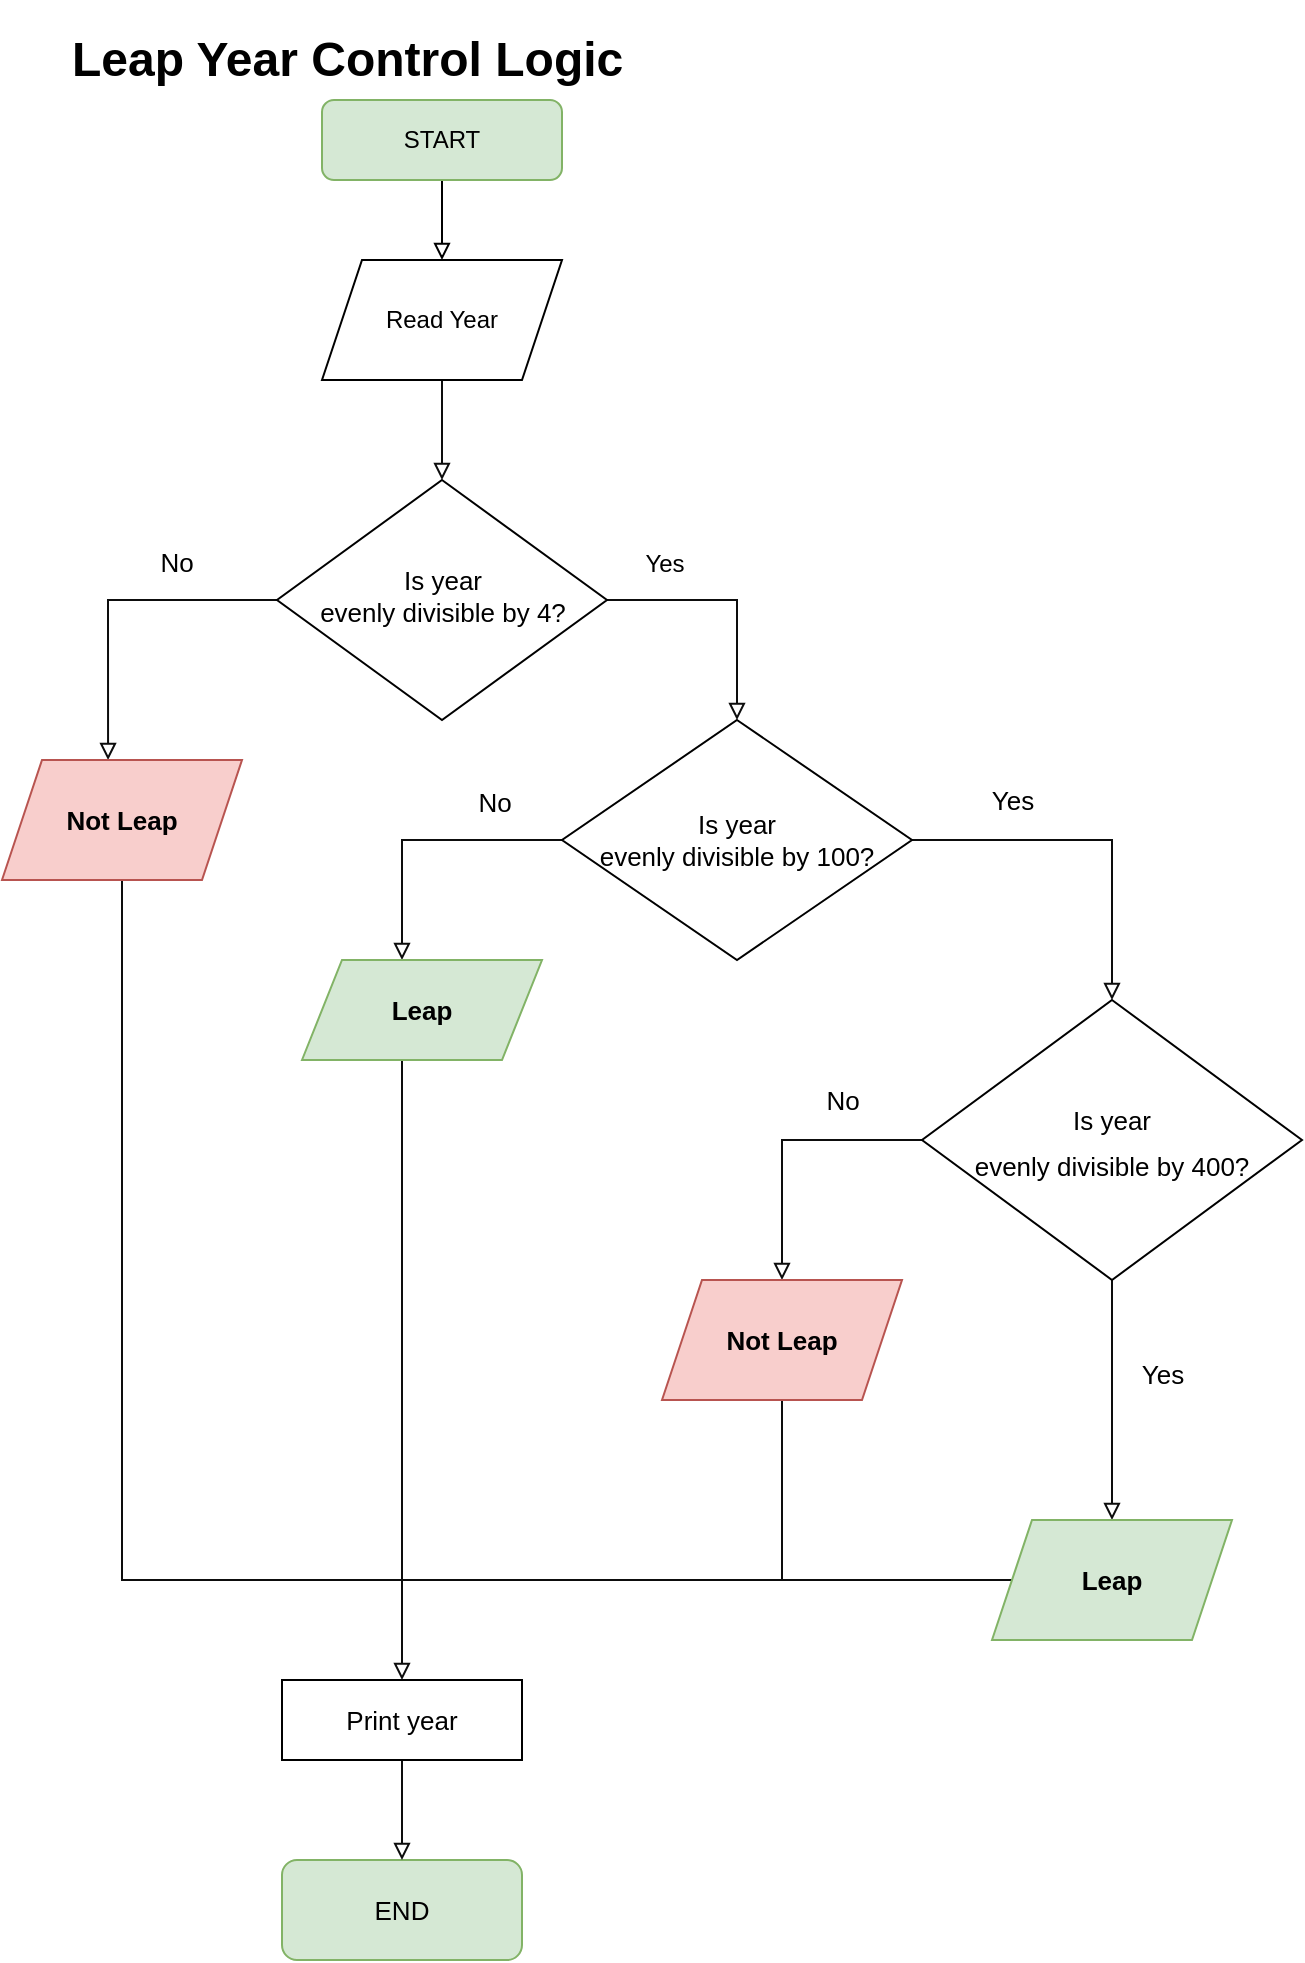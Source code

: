 <mxfile version="20.8.3" type="github">
  <diagram id="C5RBs43oDa-KdzZeNtuy" name="Page-1">
    <mxGraphModel dx="866" dy="446" grid="1" gridSize="10" guides="1" tooltips="1" connect="1" arrows="1" fold="1" page="1" pageScale="1" pageWidth="827" pageHeight="1169" math="0" shadow="0">
      <root>
        <mxCell id="WIyWlLk6GJQsqaUBKTNV-0" />
        <mxCell id="WIyWlLk6GJQsqaUBKTNV-1" parent="WIyWlLk6GJQsqaUBKTNV-0" />
        <mxCell id="WIyWlLk6GJQsqaUBKTNV-2" value="" style="rounded=0;html=1;jettySize=auto;orthogonalLoop=1;fontSize=11;endArrow=block;endFill=0;strokeWidth=1;shadow=0;labelBackgroundColor=none;edgeStyle=orthogonalEdgeStyle;entryX=0.5;entryY=0;entryDx=0;entryDy=0;" parent="WIyWlLk6GJQsqaUBKTNV-1" source="WIyWlLk6GJQsqaUBKTNV-3" target="xqR6QmnRrGzKomRSIS1O-1" edge="1">
          <mxGeometry relative="1" as="geometry">
            <mxPoint x="220" y="130" as="targetPoint" />
          </mxGeometry>
        </mxCell>
        <mxCell id="WIyWlLk6GJQsqaUBKTNV-3" value="START" style="rounded=1;whiteSpace=wrap;html=1;fontSize=12;glass=0;strokeWidth=1;shadow=0;fillColor=#d5e8d4;strokeColor=#82b366;" parent="WIyWlLk6GJQsqaUBKTNV-1" vertex="1">
          <mxGeometry x="230" y="50" width="120" height="40" as="geometry" />
        </mxCell>
        <mxCell id="xqR6QmnRrGzKomRSIS1O-24" style="edgeStyle=orthogonalEdgeStyle;rounded=0;orthogonalLoop=1;jettySize=auto;html=1;strokeColor=#0d0d0d;fontSize=19;endArrow=block;endFill=0;entryX=0.5;entryY=0;entryDx=0;entryDy=0;" edge="1" parent="WIyWlLk6GJQsqaUBKTNV-1" source="WIyWlLk6GJQsqaUBKTNV-6" target="xqR6QmnRrGzKomRSIS1O-9">
          <mxGeometry relative="1" as="geometry">
            <mxPoint x="460" y="300" as="targetPoint" />
            <Array as="points">
              <mxPoint x="438" y="300" />
            </Array>
          </mxGeometry>
        </mxCell>
        <mxCell id="xqR6QmnRrGzKomRSIS1O-25" value="&lt;font style=&quot;font-size: 12px;&quot;&gt;Yes&lt;/font&gt;" style="edgeLabel;html=1;align=center;verticalAlign=middle;resizable=0;points=[];fontSize=19;" vertex="1" connectable="0" parent="xqR6QmnRrGzKomRSIS1O-24">
          <mxGeometry x="0.248" y="1" relative="1" as="geometry">
            <mxPoint x="-38" y="-33" as="offset" />
          </mxGeometry>
        </mxCell>
        <mxCell id="xqR6QmnRrGzKomRSIS1O-26" style="edgeStyle=orthogonalEdgeStyle;rounded=0;orthogonalLoop=1;jettySize=auto;html=1;strokeColor=#0d0d0d;fontSize=19;endArrow=block;endFill=0;entryX=0.442;entryY=0;entryDx=0;entryDy=0;entryPerimeter=0;" edge="1" parent="WIyWlLk6GJQsqaUBKTNV-1" source="WIyWlLk6GJQsqaUBKTNV-6" target="xqR6QmnRrGzKomRSIS1O-35">
          <mxGeometry relative="1" as="geometry">
            <mxPoint x="103.04" y="380" as="targetPoint" />
          </mxGeometry>
        </mxCell>
        <mxCell id="xqR6QmnRrGzKomRSIS1O-27" value="&lt;font style=&quot;font-size: 13px;&quot;&gt;No&lt;/font&gt;" style="edgeLabel;html=1;align=center;verticalAlign=middle;resizable=0;points=[];fontSize=19;" vertex="1" connectable="0" parent="xqR6QmnRrGzKomRSIS1O-26">
          <mxGeometry x="-0.29" y="-1" relative="1" as="geometry">
            <mxPoint x="8" y="-19" as="offset" />
          </mxGeometry>
        </mxCell>
        <mxCell id="WIyWlLk6GJQsqaUBKTNV-6" value="&lt;font style=&quot;font-size: 13px;&quot;&gt;Is year &lt;br&gt;evenly divisible by 4?&lt;/font&gt;" style="rhombus;whiteSpace=wrap;html=1;shadow=0;fontFamily=Helvetica;fontSize=12;align=center;strokeWidth=1;spacing=6;spacingTop=-4;" parent="WIyWlLk6GJQsqaUBKTNV-1" vertex="1">
          <mxGeometry x="207.5" y="240" width="165" height="120" as="geometry" />
        </mxCell>
        <mxCell id="xqR6QmnRrGzKomRSIS1O-0" value="&lt;h1&gt;Leap Year Control Logic&lt;/h1&gt;" style="text;html=1;strokeColor=none;fillColor=none;spacing=5;spacingTop=-20;whiteSpace=wrap;overflow=hidden;rounded=0;" vertex="1" parent="WIyWlLk6GJQsqaUBKTNV-1">
          <mxGeometry x="100" y="10" width="340" height="40" as="geometry" />
        </mxCell>
        <mxCell id="xqR6QmnRrGzKomRSIS1O-2" value="" style="edgeStyle=orthogonalEdgeStyle;rounded=0;orthogonalLoop=1;jettySize=auto;html=1;strokeColor=#0d0d0d;endArrow=block;endFill=0;" edge="1" parent="WIyWlLk6GJQsqaUBKTNV-1" source="xqR6QmnRrGzKomRSIS1O-1" target="WIyWlLk6GJQsqaUBKTNV-6">
          <mxGeometry relative="1" as="geometry" />
        </mxCell>
        <mxCell id="xqR6QmnRrGzKomRSIS1O-1" value="Read Year" style="shape=parallelogram;perimeter=parallelogramPerimeter;whiteSpace=wrap;html=1;fixedSize=1;" vertex="1" parent="WIyWlLk6GJQsqaUBKTNV-1">
          <mxGeometry x="230" y="130" width="120" height="60" as="geometry" />
        </mxCell>
        <mxCell id="xqR6QmnRrGzKomRSIS1O-19" style="edgeStyle=orthogonalEdgeStyle;rounded=0;orthogonalLoop=1;jettySize=auto;html=1;strokeColor=#0d0d0d;fontSize=19;endArrow=block;endFill=0;" edge="1" parent="WIyWlLk6GJQsqaUBKTNV-1" source="xqR6QmnRrGzKomRSIS1O-9" target="xqR6QmnRrGzKomRSIS1O-30">
          <mxGeometry relative="1" as="geometry">
            <mxPoint x="610" y="550" as="targetPoint" />
            <Array as="points">
              <mxPoint x="625" y="420" />
            </Array>
          </mxGeometry>
        </mxCell>
        <mxCell id="xqR6QmnRrGzKomRSIS1O-32" value="Yes" style="edgeLabel;html=1;align=center;verticalAlign=middle;resizable=0;points=[];fontSize=13;" vertex="1" connectable="0" parent="xqR6QmnRrGzKomRSIS1O-19">
          <mxGeometry x="-0.333" relative="1" as="geometry">
            <mxPoint x="-10" y="-20" as="offset" />
          </mxGeometry>
        </mxCell>
        <mxCell id="xqR6QmnRrGzKomRSIS1O-28" style="edgeStyle=orthogonalEdgeStyle;rounded=0;orthogonalLoop=1;jettySize=auto;html=1;strokeColor=#0d0d0d;fontSize=19;endArrow=block;endFill=0;" edge="1" parent="WIyWlLk6GJQsqaUBKTNV-1" source="xqR6QmnRrGzKomRSIS1O-9" target="xqR6QmnRrGzKomRSIS1O-36">
          <mxGeometry relative="1" as="geometry">
            <mxPoint x="270" y="490" as="targetPoint" />
            <Array as="points">
              <mxPoint x="270" y="420" />
            </Array>
          </mxGeometry>
        </mxCell>
        <mxCell id="xqR6QmnRrGzKomRSIS1O-29" value="&lt;font style=&quot;font-size: 13px;&quot;&gt;No&lt;/font&gt;" style="edgeLabel;html=1;align=center;verticalAlign=middle;resizable=0;points=[];fontSize=19;" vertex="1" connectable="0" parent="xqR6QmnRrGzKomRSIS1O-28">
          <mxGeometry x="-0.432" y="-2" relative="1" as="geometry">
            <mxPoint x="6" y="-18" as="offset" />
          </mxGeometry>
        </mxCell>
        <mxCell id="xqR6QmnRrGzKomRSIS1O-9" value="&lt;font style=&quot;font-size: 13px;&quot;&gt;Is year &lt;br&gt;evenly divisible by 100?&lt;/font&gt;" style="rhombus;whiteSpace=wrap;html=1;" vertex="1" parent="WIyWlLk6GJQsqaUBKTNV-1">
          <mxGeometry x="350" y="360" width="175" height="120" as="geometry" />
        </mxCell>
        <mxCell id="xqR6QmnRrGzKomRSIS1O-33" style="edgeStyle=orthogonalEdgeStyle;rounded=0;orthogonalLoop=1;jettySize=auto;html=1;strokeColor=#0d0d0d;fontSize=13;endArrow=block;endFill=0;" edge="1" parent="WIyWlLk6GJQsqaUBKTNV-1" source="xqR6QmnRrGzKomRSIS1O-30" target="xqR6QmnRrGzKomRSIS1O-37">
          <mxGeometry relative="1" as="geometry">
            <mxPoint x="460" y="670" as="targetPoint" />
            <Array as="points">
              <mxPoint x="460" y="570" />
              <mxPoint x="460" y="660" />
            </Array>
          </mxGeometry>
        </mxCell>
        <mxCell id="xqR6QmnRrGzKomRSIS1O-38" value="No" style="edgeLabel;html=1;align=center;verticalAlign=middle;resizable=0;points=[];fontSize=13;" vertex="1" connectable="0" parent="xqR6QmnRrGzKomRSIS1O-33">
          <mxGeometry x="0.357" y="2" relative="1" as="geometry">
            <mxPoint x="28" y="-45" as="offset" />
          </mxGeometry>
        </mxCell>
        <mxCell id="xqR6QmnRrGzKomRSIS1O-39" style="edgeStyle=orthogonalEdgeStyle;rounded=0;orthogonalLoop=1;jettySize=auto;html=1;strokeColor=#0d0d0d;fontSize=13;endArrow=block;endFill=0;" edge="1" parent="WIyWlLk6GJQsqaUBKTNV-1" source="xqR6QmnRrGzKomRSIS1O-30" target="xqR6QmnRrGzKomRSIS1O-40">
          <mxGeometry relative="1" as="geometry">
            <mxPoint x="780" y="700" as="targetPoint" />
          </mxGeometry>
        </mxCell>
        <mxCell id="xqR6QmnRrGzKomRSIS1O-41" value="Yes" style="edgeLabel;html=1;align=center;verticalAlign=middle;resizable=0;points=[];fontSize=13;" vertex="1" connectable="0" parent="xqR6QmnRrGzKomRSIS1O-39">
          <mxGeometry x="0.329" y="1" relative="1" as="geometry">
            <mxPoint x="24" y="-33" as="offset" />
          </mxGeometry>
        </mxCell>
        <mxCell id="xqR6QmnRrGzKomRSIS1O-30" value="&lt;font style=&quot;font-size: 13px;&quot;&gt;Is year &lt;br&gt;evenly divisible by 400?&lt;/font&gt;" style="rhombus;whiteSpace=wrap;html=1;fontSize=19;" vertex="1" parent="WIyWlLk6GJQsqaUBKTNV-1">
          <mxGeometry x="530" y="500" width="190" height="140" as="geometry" />
        </mxCell>
        <mxCell id="xqR6QmnRrGzKomRSIS1O-51" style="edgeStyle=orthogonalEdgeStyle;rounded=0;orthogonalLoop=1;jettySize=auto;html=1;strokeColor=#0d0d0d;fontSize=13;endArrow=none;endFill=0;" edge="1" parent="WIyWlLk6GJQsqaUBKTNV-1" source="xqR6QmnRrGzKomRSIS1O-35">
          <mxGeometry relative="1" as="geometry">
            <mxPoint x="280" y="790" as="targetPoint" />
            <Array as="points">
              <mxPoint x="130" y="790" />
              <mxPoint x="130" y="790" />
            </Array>
          </mxGeometry>
        </mxCell>
        <mxCell id="xqR6QmnRrGzKomRSIS1O-35" value="&lt;b style=&quot;border-color: var(--border-color);&quot;&gt;Not Leap&lt;/b&gt;" style="shape=parallelogram;perimeter=parallelogramPerimeter;whiteSpace=wrap;html=1;fixedSize=1;fontSize=13;fillColor=#f8cecc;strokeColor=#b85450;" vertex="1" parent="WIyWlLk6GJQsqaUBKTNV-1">
          <mxGeometry x="70.0" y="380" width="120" height="60" as="geometry" />
        </mxCell>
        <mxCell id="xqR6QmnRrGzKomRSIS1O-49" style="edgeStyle=orthogonalEdgeStyle;rounded=0;orthogonalLoop=1;jettySize=auto;html=1;strokeColor=#0d0d0d;fontSize=13;endArrow=none;endFill=0;" edge="1" parent="WIyWlLk6GJQsqaUBKTNV-1" source="xqR6QmnRrGzKomRSIS1O-36">
          <mxGeometry relative="1" as="geometry">
            <mxPoint x="270" y="800" as="targetPoint" />
            <Array as="points">
              <mxPoint x="270" y="630" />
              <mxPoint x="270" y="630" />
            </Array>
          </mxGeometry>
        </mxCell>
        <mxCell id="xqR6QmnRrGzKomRSIS1O-36" value="&lt;b&gt;Leap&lt;/b&gt;" style="shape=parallelogram;perimeter=parallelogramPerimeter;whiteSpace=wrap;html=1;fixedSize=1;fontSize=13;fillColor=#d5e8d4;strokeColor=#82b366;" vertex="1" parent="WIyWlLk6GJQsqaUBKTNV-1">
          <mxGeometry x="220" y="480" width="120" height="50" as="geometry" />
        </mxCell>
        <mxCell id="xqR6QmnRrGzKomRSIS1O-48" style="edgeStyle=orthogonalEdgeStyle;rounded=0;orthogonalLoop=1;jettySize=auto;html=1;strokeColor=#0d0d0d;fontSize=13;endArrow=none;endFill=0;" edge="1" parent="WIyWlLk6GJQsqaUBKTNV-1" source="xqR6QmnRrGzKomRSIS1O-37">
          <mxGeometry relative="1" as="geometry">
            <mxPoint x="460" y="790" as="targetPoint" />
          </mxGeometry>
        </mxCell>
        <mxCell id="xqR6QmnRrGzKomRSIS1O-37" value="&lt;b&gt;Not Leap&lt;/b&gt;" style="shape=parallelogram;perimeter=parallelogramPerimeter;whiteSpace=wrap;html=1;fixedSize=1;fontSize=13;fillColor=#f8cecc;strokeColor=#b85450;" vertex="1" parent="WIyWlLk6GJQsqaUBKTNV-1">
          <mxGeometry x="400" y="640" width="120" height="60" as="geometry" />
        </mxCell>
        <mxCell id="xqR6QmnRrGzKomRSIS1O-47" style="edgeStyle=orthogonalEdgeStyle;rounded=0;orthogonalLoop=1;jettySize=auto;html=1;entryX=0.5;entryY=0;entryDx=0;entryDy=0;strokeColor=#0d0d0d;fontSize=13;endArrow=block;endFill=0;" edge="1" parent="WIyWlLk6GJQsqaUBKTNV-1" source="xqR6QmnRrGzKomRSIS1O-40" target="xqR6QmnRrGzKomRSIS1O-44">
          <mxGeometry relative="1" as="geometry" />
        </mxCell>
        <mxCell id="xqR6QmnRrGzKomRSIS1O-40" value="&lt;b&gt;Leap&lt;/b&gt;" style="shape=parallelogram;perimeter=parallelogramPerimeter;whiteSpace=wrap;html=1;fixedSize=1;fontSize=13;fillColor=#d5e8d4;strokeColor=#82b366;" vertex="1" parent="WIyWlLk6GJQsqaUBKTNV-1">
          <mxGeometry x="565" y="760" width="120" height="60" as="geometry" />
        </mxCell>
        <mxCell id="xqR6QmnRrGzKomRSIS1O-43" value="END" style="rounded=1;whiteSpace=wrap;html=1;fontSize=13;fillColor=#d5e8d4;strokeColor=#82b366;fontStyle=0" vertex="1" parent="WIyWlLk6GJQsqaUBKTNV-1">
          <mxGeometry x="210" y="930" width="120" height="50" as="geometry" />
        </mxCell>
        <mxCell id="xqR6QmnRrGzKomRSIS1O-45" value="" style="edgeStyle=orthogonalEdgeStyle;rounded=0;orthogonalLoop=1;jettySize=auto;html=1;strokeColor=#0d0d0d;fontSize=13;endArrow=block;endFill=0;" edge="1" parent="WIyWlLk6GJQsqaUBKTNV-1" source="xqR6QmnRrGzKomRSIS1O-44" target="xqR6QmnRrGzKomRSIS1O-43">
          <mxGeometry relative="1" as="geometry" />
        </mxCell>
        <mxCell id="xqR6QmnRrGzKomRSIS1O-44" value="Print year" style="rounded=0;whiteSpace=wrap;html=1;fontSize=13;" vertex="1" parent="WIyWlLk6GJQsqaUBKTNV-1">
          <mxGeometry x="210" y="840" width="120" height="40" as="geometry" />
        </mxCell>
      </root>
    </mxGraphModel>
  </diagram>
</mxfile>
